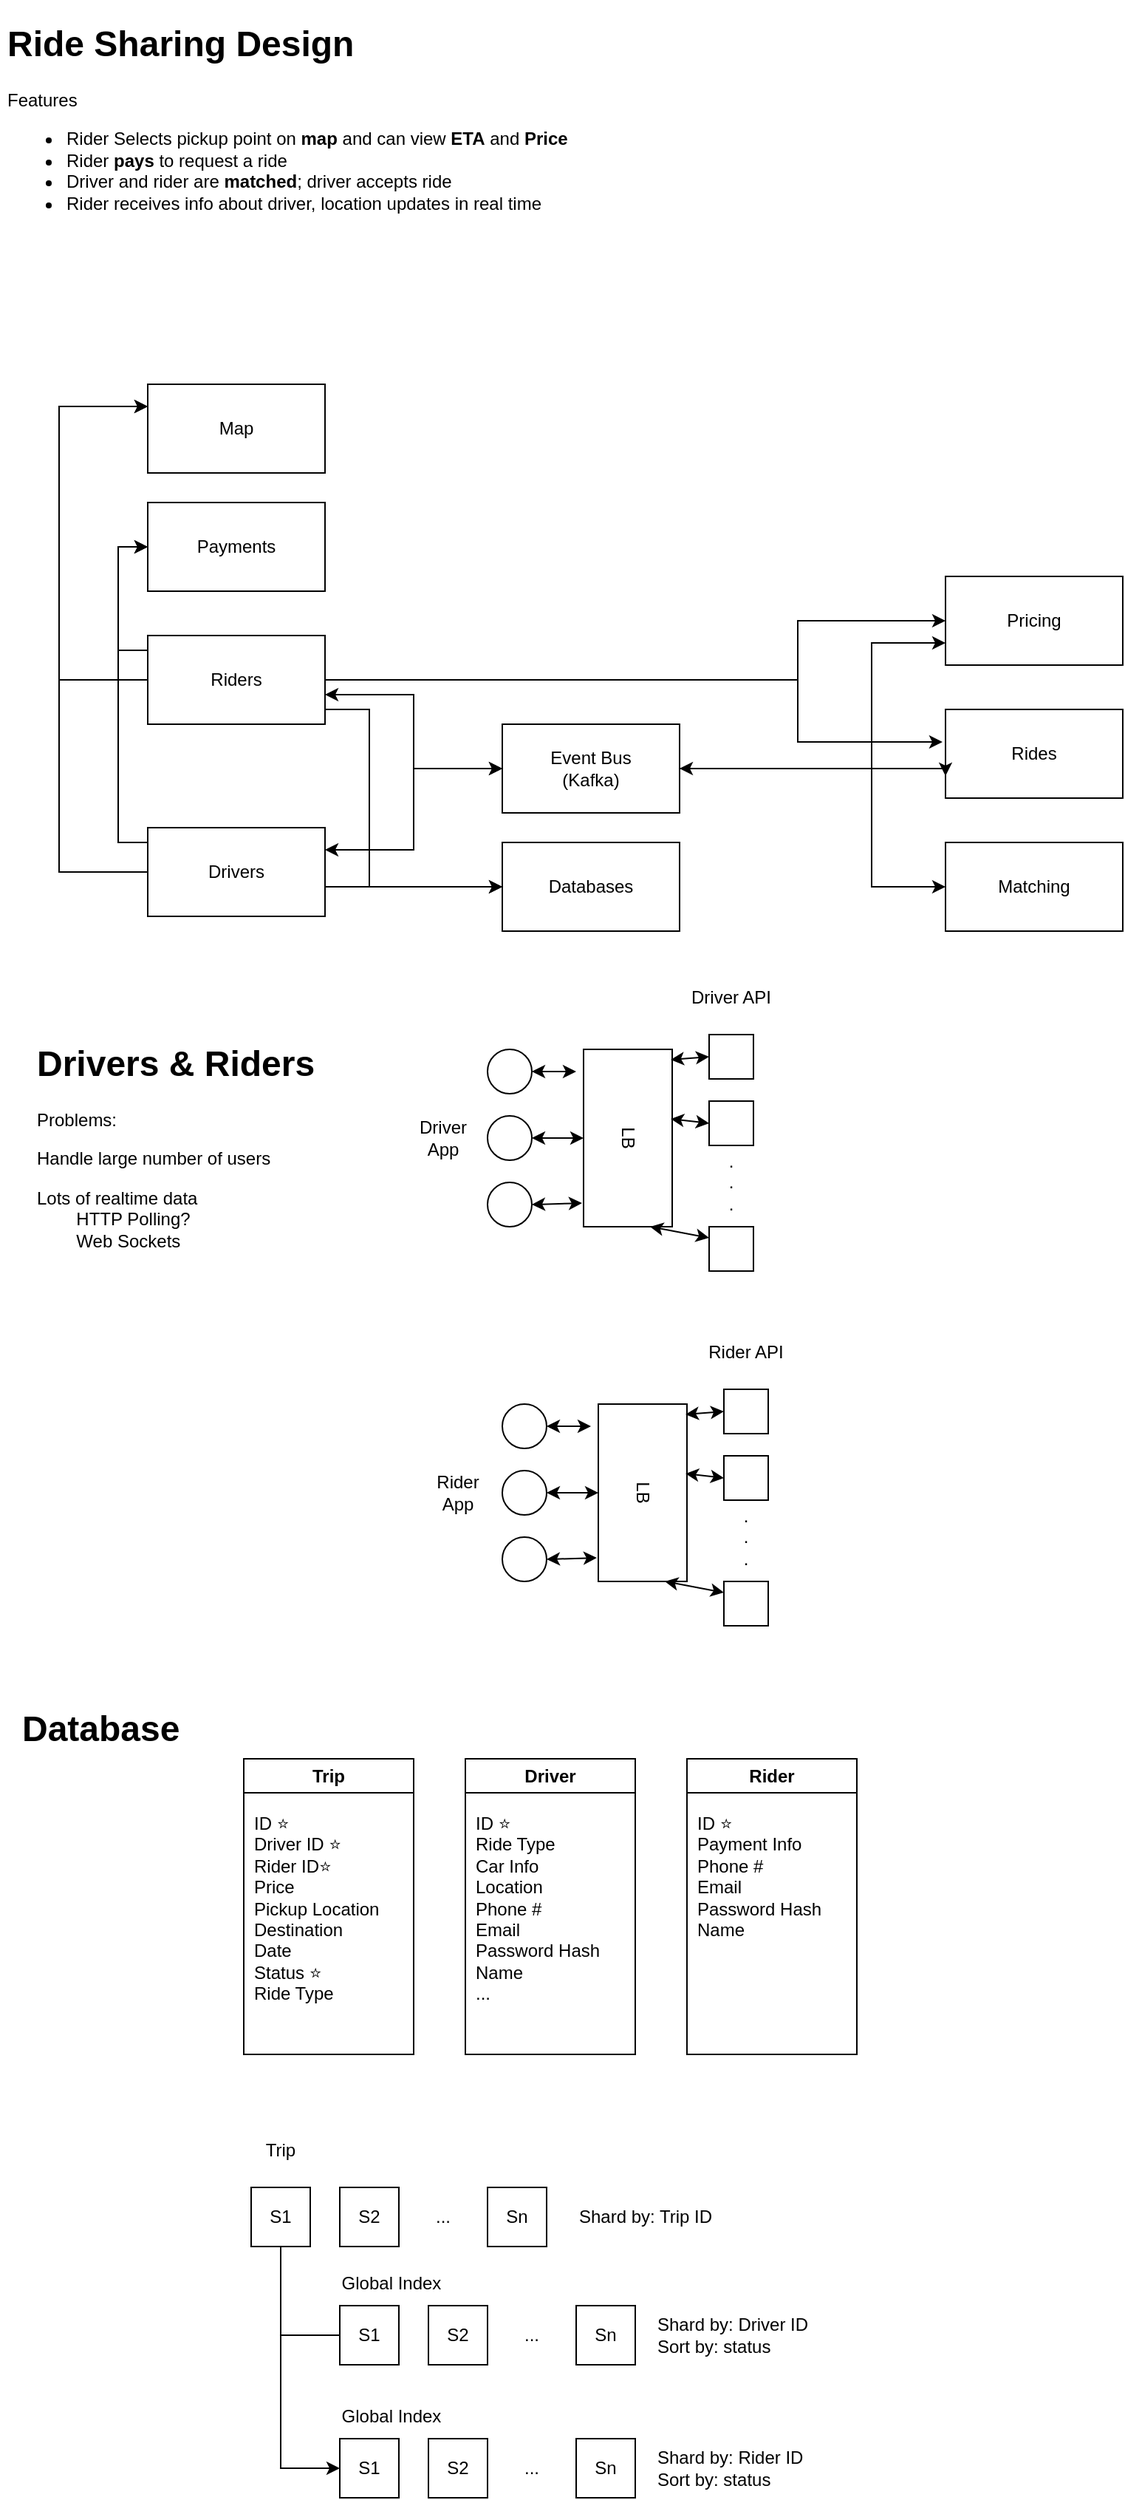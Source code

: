 <mxfile version="21.7.5" type="github">
  <diagram name="Page-1" id="KA8IzhF5zA2UNJxtgb1T">
    <mxGraphModel dx="1234" dy="2257" grid="1" gridSize="10" guides="1" tooltips="1" connect="1" arrows="1" fold="1" page="1" pageScale="1" pageWidth="850" pageHeight="1100" math="0" shadow="0">
      <root>
        <mxCell id="0" />
        <mxCell id="1" parent="0" />
        <mxCell id="UWBLpbuy_BXsXwBFiNBB-16" style="edgeStyle=orthogonalEdgeStyle;rounded=0;orthogonalLoop=1;jettySize=auto;html=1;entryX=0;entryY=0.5;entryDx=0;entryDy=0;" edge="1" parent="1" source="UWBLpbuy_BXsXwBFiNBB-3" target="UWBLpbuy_BXsXwBFiNBB-5">
          <mxGeometry relative="1" as="geometry">
            <mxPoint x="340" y="470" as="targetPoint" />
            <Array as="points">
              <mxPoint x="250" y="470" />
              <mxPoint x="250" y="590" />
            </Array>
          </mxGeometry>
        </mxCell>
        <mxCell id="UWBLpbuy_BXsXwBFiNBB-18" style="edgeStyle=orthogonalEdgeStyle;rounded=0;orthogonalLoop=1;jettySize=auto;html=1;entryX=0;entryY=0.5;entryDx=0;entryDy=0;startArrow=classic;startFill=1;" edge="1" parent="1" source="UWBLpbuy_BXsXwBFiNBB-3" target="UWBLpbuy_BXsXwBFiNBB-12">
          <mxGeometry relative="1" as="geometry">
            <Array as="points">
              <mxPoint x="280" y="460" />
              <mxPoint x="280" y="510" />
            </Array>
          </mxGeometry>
        </mxCell>
        <mxCell id="UWBLpbuy_BXsXwBFiNBB-20" style="edgeStyle=orthogonalEdgeStyle;rounded=0;orthogonalLoop=1;jettySize=auto;html=1;entryX=0;entryY=0.5;entryDx=0;entryDy=0;" edge="1" parent="1" source="UWBLpbuy_BXsXwBFiNBB-3" target="UWBLpbuy_BXsXwBFiNBB-8">
          <mxGeometry relative="1" as="geometry">
            <Array as="points">
              <mxPoint x="80" y="430" />
              <mxPoint x="80" y="360" />
            </Array>
          </mxGeometry>
        </mxCell>
        <mxCell id="UWBLpbuy_BXsXwBFiNBB-22" style="edgeStyle=orthogonalEdgeStyle;rounded=0;orthogonalLoop=1;jettySize=auto;html=1;entryX=0;entryY=0.25;entryDx=0;entryDy=0;" edge="1" parent="1" source="UWBLpbuy_BXsXwBFiNBB-3" target="UWBLpbuy_BXsXwBFiNBB-7">
          <mxGeometry relative="1" as="geometry">
            <Array as="points">
              <mxPoint x="40" y="450" />
              <mxPoint x="40" y="265" />
            </Array>
          </mxGeometry>
        </mxCell>
        <mxCell id="UWBLpbuy_BXsXwBFiNBB-24" style="edgeStyle=orthogonalEdgeStyle;rounded=0;orthogonalLoop=1;jettySize=auto;html=1;entryX=0;entryY=0.5;entryDx=0;entryDy=0;" edge="1" parent="1" source="UWBLpbuy_BXsXwBFiNBB-3" target="UWBLpbuy_BXsXwBFiNBB-9">
          <mxGeometry relative="1" as="geometry">
            <Array as="points">
              <mxPoint x="540" y="450" />
              <mxPoint x="540" y="410" />
            </Array>
          </mxGeometry>
        </mxCell>
        <mxCell id="UWBLpbuy_BXsXwBFiNBB-25" style="edgeStyle=orthogonalEdgeStyle;rounded=0;orthogonalLoop=1;jettySize=auto;html=1;entryX=-0.017;entryY=0.367;entryDx=0;entryDy=0;entryPerimeter=0;" edge="1" parent="1" source="UWBLpbuy_BXsXwBFiNBB-3" target="UWBLpbuy_BXsXwBFiNBB-10">
          <mxGeometry relative="1" as="geometry">
            <Array as="points">
              <mxPoint x="540" y="450" />
              <mxPoint x="540" y="492" />
            </Array>
          </mxGeometry>
        </mxCell>
        <mxCell id="UWBLpbuy_BXsXwBFiNBB-3" value="Riders" style="rounded=0;whiteSpace=wrap;html=1;" vertex="1" parent="1">
          <mxGeometry x="100" y="420" width="120" height="60" as="geometry" />
        </mxCell>
        <mxCell id="UWBLpbuy_BXsXwBFiNBB-19" style="edgeStyle=orthogonalEdgeStyle;rounded=0;orthogonalLoop=1;jettySize=auto;html=1;entryX=0;entryY=0.5;entryDx=0;entryDy=0;" edge="1" parent="1" source="UWBLpbuy_BXsXwBFiNBB-4" target="UWBLpbuy_BXsXwBFiNBB-8">
          <mxGeometry relative="1" as="geometry">
            <Array as="points">
              <mxPoint x="80" y="560" />
              <mxPoint x="80" y="360" />
            </Array>
          </mxGeometry>
        </mxCell>
        <mxCell id="UWBLpbuy_BXsXwBFiNBB-21" style="edgeStyle=orthogonalEdgeStyle;rounded=0;orthogonalLoop=1;jettySize=auto;html=1;entryX=0;entryY=0.25;entryDx=0;entryDy=0;" edge="1" parent="1" source="UWBLpbuy_BXsXwBFiNBB-4" target="UWBLpbuy_BXsXwBFiNBB-7">
          <mxGeometry relative="1" as="geometry">
            <Array as="points">
              <mxPoint x="40" y="580" />
              <mxPoint x="40" y="265" />
            </Array>
          </mxGeometry>
        </mxCell>
        <mxCell id="UWBLpbuy_BXsXwBFiNBB-4" value="Drivers" style="rounded=0;whiteSpace=wrap;html=1;" vertex="1" parent="1">
          <mxGeometry x="100" y="550" width="120" height="60" as="geometry" />
        </mxCell>
        <mxCell id="UWBLpbuy_BXsXwBFiNBB-5" value="Databases" style="rounded=0;whiteSpace=wrap;html=1;" vertex="1" parent="1">
          <mxGeometry x="340" y="560" width="120" height="60" as="geometry" />
        </mxCell>
        <mxCell id="UWBLpbuy_BXsXwBFiNBB-7" value="Map" style="rounded=0;whiteSpace=wrap;html=1;" vertex="1" parent="1">
          <mxGeometry x="100" y="250" width="120" height="60" as="geometry" />
        </mxCell>
        <mxCell id="UWBLpbuy_BXsXwBFiNBB-15" style="rounded=0;orthogonalLoop=1;jettySize=auto;html=1;entryX=0;entryY=0.5;entryDx=0;entryDy=0;edgeStyle=orthogonalEdgeStyle;exitX=1;exitY=0.5;exitDx=0;exitDy=0;" edge="1" parent="1" source="UWBLpbuy_BXsXwBFiNBB-4" target="UWBLpbuy_BXsXwBFiNBB-5">
          <mxGeometry relative="1" as="geometry">
            <Array as="points">
              <mxPoint x="220" y="590" />
            </Array>
          </mxGeometry>
        </mxCell>
        <mxCell id="UWBLpbuy_BXsXwBFiNBB-17" style="edgeStyle=orthogonalEdgeStyle;rounded=0;orthogonalLoop=1;jettySize=auto;html=1;entryX=0;entryY=0.5;entryDx=0;entryDy=0;startArrow=classic;startFill=1;exitX=1;exitY=0.25;exitDx=0;exitDy=0;" edge="1" parent="1" source="UWBLpbuy_BXsXwBFiNBB-4" target="UWBLpbuy_BXsXwBFiNBB-12">
          <mxGeometry relative="1" as="geometry" />
        </mxCell>
        <mxCell id="UWBLpbuy_BXsXwBFiNBB-8" value="Payments" style="rounded=0;whiteSpace=wrap;html=1;" vertex="1" parent="1">
          <mxGeometry x="100" y="330" width="120" height="60" as="geometry" />
        </mxCell>
        <mxCell id="UWBLpbuy_BXsXwBFiNBB-9" value="Pricing" style="rounded=0;whiteSpace=wrap;html=1;" vertex="1" parent="1">
          <mxGeometry x="640" y="380" width="120" height="60" as="geometry" />
        </mxCell>
        <mxCell id="UWBLpbuy_BXsXwBFiNBB-10" value="Rides" style="rounded=0;whiteSpace=wrap;html=1;" vertex="1" parent="1">
          <mxGeometry x="640" y="470" width="120" height="60" as="geometry" />
        </mxCell>
        <mxCell id="UWBLpbuy_BXsXwBFiNBB-11" value="Matching" style="rounded=0;whiteSpace=wrap;html=1;" vertex="1" parent="1">
          <mxGeometry x="640" y="560" width="120" height="60" as="geometry" />
        </mxCell>
        <mxCell id="UWBLpbuy_BXsXwBFiNBB-23" style="edgeStyle=orthogonalEdgeStyle;rounded=0;orthogonalLoop=1;jettySize=auto;html=1;startArrow=classic;startFill=1;entryX=0;entryY=0.75;entryDx=0;entryDy=0;" edge="1" parent="1" source="UWBLpbuy_BXsXwBFiNBB-12" target="UWBLpbuy_BXsXwBFiNBB-10">
          <mxGeometry relative="1" as="geometry">
            <Array as="points">
              <mxPoint x="640" y="510" />
            </Array>
          </mxGeometry>
        </mxCell>
        <mxCell id="UWBLpbuy_BXsXwBFiNBB-26" style="edgeStyle=orthogonalEdgeStyle;rounded=0;orthogonalLoop=1;jettySize=auto;html=1;entryX=0;entryY=0.75;entryDx=0;entryDy=0;" edge="1" parent="1" source="UWBLpbuy_BXsXwBFiNBB-12" target="UWBLpbuy_BXsXwBFiNBB-9">
          <mxGeometry relative="1" as="geometry">
            <Array as="points">
              <mxPoint x="590" y="510" />
              <mxPoint x="590" y="425" />
            </Array>
          </mxGeometry>
        </mxCell>
        <mxCell id="UWBLpbuy_BXsXwBFiNBB-27" style="edgeStyle=orthogonalEdgeStyle;rounded=0;orthogonalLoop=1;jettySize=auto;html=1;entryX=0;entryY=0.5;entryDx=0;entryDy=0;" edge="1" parent="1" source="UWBLpbuy_BXsXwBFiNBB-12" target="UWBLpbuy_BXsXwBFiNBB-11">
          <mxGeometry relative="1" as="geometry">
            <Array as="points">
              <mxPoint x="590" y="510" />
              <mxPoint x="590" y="590" />
            </Array>
          </mxGeometry>
        </mxCell>
        <mxCell id="UWBLpbuy_BXsXwBFiNBB-12" value="Event Bus&lt;br&gt;(Kafka)" style="rounded=0;whiteSpace=wrap;html=1;" vertex="1" parent="1">
          <mxGeometry x="340" y="480" width="120" height="60" as="geometry" />
        </mxCell>
        <mxCell id="UWBLpbuy_BXsXwBFiNBB-28" value="&lt;h1&gt;Drivers &amp;amp; Riders&lt;/h1&gt;&lt;p&gt;Problems:&lt;/p&gt;&lt;p&gt;Handle large number of users&lt;/p&gt;&lt;p&gt;Lots of realtime data&lt;br&gt;&lt;span style=&quot;white-space: pre;&quot;&gt;&#x9;&lt;/span&gt;HTTP Polling?&lt;br&gt;&lt;span style=&quot;white-space: pre;&quot;&gt;&#x9;&lt;/span&gt;Web Sockets&lt;br&gt;&lt;/p&gt;" style="text;html=1;strokeColor=none;fillColor=none;spacing=5;spacingTop=-20;whiteSpace=wrap;overflow=hidden;rounded=0;" vertex="1" parent="1">
          <mxGeometry x="20" y="690" width="240" height="160" as="geometry" />
        </mxCell>
        <mxCell id="UWBLpbuy_BXsXwBFiNBB-29" value="&lt;h1&gt;Ride Sharing Design&lt;/h1&gt;&lt;p&gt;Features&lt;br style=&quot;border-color: var(--border-color);&quot;&gt;&lt;/p&gt;&lt;ul style=&quot;border-color: var(--border-color);&quot;&gt;&lt;li style=&quot;border-color: var(--border-color);&quot;&gt;Rider Selects pickup point on&amp;nbsp;&lt;b style=&quot;border-color: var(--border-color);&quot;&gt;map&lt;/b&gt;&amp;nbsp;and can view&amp;nbsp;&lt;b style=&quot;border-color: var(--border-color);&quot;&gt;ETA&amp;nbsp;&lt;/b&gt;and&amp;nbsp;&lt;b style=&quot;border-color: var(--border-color);&quot;&gt;Price&lt;/b&gt;&lt;/li&gt;&lt;li style=&quot;border-color: var(--border-color);&quot;&gt;Rider&amp;nbsp;&lt;b style=&quot;border-color: var(--border-color);&quot;&gt;pays&lt;/b&gt;&amp;nbsp;to request a ride&lt;/li&gt;&lt;li style=&quot;border-color: var(--border-color);&quot;&gt;Driver and rider are&amp;nbsp;&lt;b style=&quot;border-color: var(--border-color);&quot;&gt;matched&lt;/b&gt;; driver accepts ride&lt;/li&gt;&lt;li style=&quot;border-color: var(--border-color);&quot;&gt;Rider receives info about driver, location updates in real time&lt;/li&gt;&lt;/ul&gt;" style="text;html=1;strokeColor=none;fillColor=none;spacing=5;spacingTop=-20;whiteSpace=wrap;overflow=hidden;rounded=0;" vertex="1" parent="1">
          <mxGeometry width="400" height="200" as="geometry" />
        </mxCell>
        <mxCell id="UWBLpbuy_BXsXwBFiNBB-30" value="LB" style="rounded=0;whiteSpace=wrap;html=1;rotation=90;" vertex="1" parent="1">
          <mxGeometry x="365" y="730" width="120" height="60" as="geometry" />
        </mxCell>
        <mxCell id="UWBLpbuy_BXsXwBFiNBB-31" value="" style="ellipse;whiteSpace=wrap;html=1;aspect=fixed;" vertex="1" parent="1">
          <mxGeometry x="330" y="700" width="30" height="30" as="geometry" />
        </mxCell>
        <mxCell id="UWBLpbuy_BXsXwBFiNBB-32" value="" style="ellipse;whiteSpace=wrap;html=1;aspect=fixed;" vertex="1" parent="1">
          <mxGeometry x="330" y="745" width="30" height="30" as="geometry" />
        </mxCell>
        <mxCell id="UWBLpbuy_BXsXwBFiNBB-33" value="" style="ellipse;whiteSpace=wrap;html=1;aspect=fixed;" vertex="1" parent="1">
          <mxGeometry x="330" y="790" width="30" height="30" as="geometry" />
        </mxCell>
        <mxCell id="UWBLpbuy_BXsXwBFiNBB-34" value="Driver&lt;br&gt;App" style="text;html=1;strokeColor=none;fillColor=none;align=center;verticalAlign=middle;whiteSpace=wrap;rounded=0;" vertex="1" parent="1">
          <mxGeometry x="270" y="745" width="60" height="30" as="geometry" />
        </mxCell>
        <mxCell id="UWBLpbuy_BXsXwBFiNBB-35" value="" style="endArrow=classic;startArrow=classic;html=1;rounded=0;exitX=1;exitY=0.5;exitDx=0;exitDy=0;" edge="1" parent="1" source="UWBLpbuy_BXsXwBFiNBB-31">
          <mxGeometry width="50" height="50" relative="1" as="geometry">
            <mxPoint x="400" y="960" as="sourcePoint" />
            <mxPoint x="390" y="715" as="targetPoint" />
          </mxGeometry>
        </mxCell>
        <mxCell id="UWBLpbuy_BXsXwBFiNBB-36" value="" style="endArrow=classic;startArrow=classic;html=1;rounded=0;exitX=1;exitY=0.5;exitDx=0;exitDy=0;entryX=0.5;entryY=1;entryDx=0;entryDy=0;" edge="1" parent="1" source="UWBLpbuy_BXsXwBFiNBB-32" target="UWBLpbuy_BXsXwBFiNBB-30">
          <mxGeometry width="50" height="50" relative="1" as="geometry">
            <mxPoint x="370" y="725" as="sourcePoint" />
            <mxPoint x="400" y="725" as="targetPoint" />
          </mxGeometry>
        </mxCell>
        <mxCell id="UWBLpbuy_BXsXwBFiNBB-37" value="" style="endArrow=classic;startArrow=classic;html=1;rounded=0;exitX=1;exitY=0.5;exitDx=0;exitDy=0;entryX=0.867;entryY=1.017;entryDx=0;entryDy=0;entryPerimeter=0;" edge="1" parent="1" source="UWBLpbuy_BXsXwBFiNBB-33" target="UWBLpbuy_BXsXwBFiNBB-30">
          <mxGeometry width="50" height="50" relative="1" as="geometry">
            <mxPoint x="380" y="735" as="sourcePoint" />
            <mxPoint x="410" y="735" as="targetPoint" />
          </mxGeometry>
        </mxCell>
        <mxCell id="UWBLpbuy_BXsXwBFiNBB-41" value="" style="rounded=0;whiteSpace=wrap;html=1;" vertex="1" parent="1">
          <mxGeometry x="480" y="690" width="30" height="30" as="geometry" />
        </mxCell>
        <mxCell id="UWBLpbuy_BXsXwBFiNBB-43" value="" style="rounded=0;whiteSpace=wrap;html=1;" vertex="1" parent="1">
          <mxGeometry x="480" y="735" width="30" height="30" as="geometry" />
        </mxCell>
        <mxCell id="UWBLpbuy_BXsXwBFiNBB-44" value="" style="rounded=0;whiteSpace=wrap;html=1;" vertex="1" parent="1">
          <mxGeometry x="480" y="820" width="30" height="30" as="geometry" />
        </mxCell>
        <mxCell id="UWBLpbuy_BXsXwBFiNBB-45" value=".&lt;br&gt;.&lt;br&gt;." style="text;html=1;strokeColor=none;fillColor=none;align=center;verticalAlign=middle;whiteSpace=wrap;rounded=0;" vertex="1" parent="1">
          <mxGeometry x="465" y="775" width="60" height="30" as="geometry" />
        </mxCell>
        <mxCell id="UWBLpbuy_BXsXwBFiNBB-46" value="Driver API" style="text;html=1;strokeColor=none;fillColor=none;align=center;verticalAlign=middle;whiteSpace=wrap;rounded=0;" vertex="1" parent="1">
          <mxGeometry x="465" y="650" width="60" height="30" as="geometry" />
        </mxCell>
        <mxCell id="UWBLpbuy_BXsXwBFiNBB-47" value="" style="endArrow=classic;startArrow=classic;html=1;rounded=0;entryX=0;entryY=0.5;entryDx=0;entryDy=0;exitX=0.058;exitY=0.017;exitDx=0;exitDy=0;exitPerimeter=0;" edge="1" parent="1" source="UWBLpbuy_BXsXwBFiNBB-30" target="UWBLpbuy_BXsXwBFiNBB-41">
          <mxGeometry width="50" height="50" relative="1" as="geometry">
            <mxPoint x="400" y="960" as="sourcePoint" />
            <mxPoint x="450" y="910" as="targetPoint" />
          </mxGeometry>
        </mxCell>
        <mxCell id="UWBLpbuy_BXsXwBFiNBB-48" value="" style="endArrow=classic;startArrow=classic;html=1;rounded=0;entryX=0;entryY=0.5;entryDx=0;entryDy=0;exitX=0.392;exitY=0.017;exitDx=0;exitDy=0;exitPerimeter=0;" edge="1" parent="1" source="UWBLpbuy_BXsXwBFiNBB-30" target="UWBLpbuy_BXsXwBFiNBB-43">
          <mxGeometry width="50" height="50" relative="1" as="geometry">
            <mxPoint x="400" y="960" as="sourcePoint" />
            <mxPoint x="450" y="910" as="targetPoint" />
          </mxGeometry>
        </mxCell>
        <mxCell id="UWBLpbuy_BXsXwBFiNBB-49" value="" style="endArrow=classic;startArrow=classic;html=1;rounded=0;entryX=0;entryY=0.25;entryDx=0;entryDy=0;exitX=1;exitY=0.25;exitDx=0;exitDy=0;" edge="1" parent="1" source="UWBLpbuy_BXsXwBFiNBB-30" target="UWBLpbuy_BXsXwBFiNBB-44">
          <mxGeometry width="50" height="50" relative="1" as="geometry">
            <mxPoint x="400" y="960" as="sourcePoint" />
            <mxPoint x="450" y="910" as="targetPoint" />
          </mxGeometry>
        </mxCell>
        <mxCell id="UWBLpbuy_BXsXwBFiNBB-50" value="LB" style="rounded=0;whiteSpace=wrap;html=1;rotation=90;" vertex="1" parent="1">
          <mxGeometry x="375" y="970" width="120" height="60" as="geometry" />
        </mxCell>
        <mxCell id="UWBLpbuy_BXsXwBFiNBB-51" value="" style="ellipse;whiteSpace=wrap;html=1;aspect=fixed;" vertex="1" parent="1">
          <mxGeometry x="340" y="940" width="30" height="30" as="geometry" />
        </mxCell>
        <mxCell id="UWBLpbuy_BXsXwBFiNBB-52" value="" style="ellipse;whiteSpace=wrap;html=1;aspect=fixed;" vertex="1" parent="1">
          <mxGeometry x="340" y="985" width="30" height="30" as="geometry" />
        </mxCell>
        <mxCell id="UWBLpbuy_BXsXwBFiNBB-53" value="" style="ellipse;whiteSpace=wrap;html=1;aspect=fixed;" vertex="1" parent="1">
          <mxGeometry x="340" y="1030" width="30" height="30" as="geometry" />
        </mxCell>
        <mxCell id="UWBLpbuy_BXsXwBFiNBB-54" value="Rider&lt;br&gt;App" style="text;html=1;strokeColor=none;fillColor=none;align=center;verticalAlign=middle;whiteSpace=wrap;rounded=0;" vertex="1" parent="1">
          <mxGeometry x="280" y="985" width="60" height="30" as="geometry" />
        </mxCell>
        <mxCell id="UWBLpbuy_BXsXwBFiNBB-55" value="" style="endArrow=classic;startArrow=classic;html=1;rounded=0;exitX=1;exitY=0.5;exitDx=0;exitDy=0;" edge="1" parent="1" source="UWBLpbuy_BXsXwBFiNBB-51">
          <mxGeometry width="50" height="50" relative="1" as="geometry">
            <mxPoint x="410" y="1200" as="sourcePoint" />
            <mxPoint x="400" y="955" as="targetPoint" />
          </mxGeometry>
        </mxCell>
        <mxCell id="UWBLpbuy_BXsXwBFiNBB-56" value="" style="endArrow=classic;startArrow=classic;html=1;rounded=0;exitX=1;exitY=0.5;exitDx=0;exitDy=0;entryX=0.5;entryY=1;entryDx=0;entryDy=0;" edge="1" parent="1" source="UWBLpbuy_BXsXwBFiNBB-52" target="UWBLpbuy_BXsXwBFiNBB-50">
          <mxGeometry width="50" height="50" relative="1" as="geometry">
            <mxPoint x="380" y="965" as="sourcePoint" />
            <mxPoint x="410" y="965" as="targetPoint" />
          </mxGeometry>
        </mxCell>
        <mxCell id="UWBLpbuy_BXsXwBFiNBB-57" value="" style="endArrow=classic;startArrow=classic;html=1;rounded=0;exitX=1;exitY=0.5;exitDx=0;exitDy=0;entryX=0.867;entryY=1.017;entryDx=0;entryDy=0;entryPerimeter=0;" edge="1" parent="1" source="UWBLpbuy_BXsXwBFiNBB-53" target="UWBLpbuy_BXsXwBFiNBB-50">
          <mxGeometry width="50" height="50" relative="1" as="geometry">
            <mxPoint x="390" y="975" as="sourcePoint" />
            <mxPoint x="420" y="975" as="targetPoint" />
          </mxGeometry>
        </mxCell>
        <mxCell id="UWBLpbuy_BXsXwBFiNBB-58" value="" style="rounded=0;whiteSpace=wrap;html=1;" vertex="1" parent="1">
          <mxGeometry x="490" y="930" width="30" height="30" as="geometry" />
        </mxCell>
        <mxCell id="UWBLpbuy_BXsXwBFiNBB-59" value="" style="rounded=0;whiteSpace=wrap;html=1;" vertex="1" parent="1">
          <mxGeometry x="490" y="975" width="30" height="30" as="geometry" />
        </mxCell>
        <mxCell id="UWBLpbuy_BXsXwBFiNBB-60" value="" style="rounded=0;whiteSpace=wrap;html=1;" vertex="1" parent="1">
          <mxGeometry x="490" y="1060" width="30" height="30" as="geometry" />
        </mxCell>
        <mxCell id="UWBLpbuy_BXsXwBFiNBB-61" value=".&lt;br&gt;.&lt;br&gt;." style="text;html=1;strokeColor=none;fillColor=none;align=center;verticalAlign=middle;whiteSpace=wrap;rounded=0;" vertex="1" parent="1">
          <mxGeometry x="475" y="1015" width="60" height="30" as="geometry" />
        </mxCell>
        <mxCell id="UWBLpbuy_BXsXwBFiNBB-62" value="Rider API" style="text;html=1;strokeColor=none;fillColor=none;align=center;verticalAlign=middle;whiteSpace=wrap;rounded=0;" vertex="1" parent="1">
          <mxGeometry x="475" y="890" width="60" height="30" as="geometry" />
        </mxCell>
        <mxCell id="UWBLpbuy_BXsXwBFiNBB-63" value="" style="endArrow=classic;startArrow=classic;html=1;rounded=0;entryX=0;entryY=0.5;entryDx=0;entryDy=0;exitX=0.058;exitY=0.017;exitDx=0;exitDy=0;exitPerimeter=0;" edge="1" parent="1" source="UWBLpbuy_BXsXwBFiNBB-50" target="UWBLpbuy_BXsXwBFiNBB-58">
          <mxGeometry width="50" height="50" relative="1" as="geometry">
            <mxPoint x="410" y="1200" as="sourcePoint" />
            <mxPoint x="460" y="1150" as="targetPoint" />
          </mxGeometry>
        </mxCell>
        <mxCell id="UWBLpbuy_BXsXwBFiNBB-64" value="" style="endArrow=classic;startArrow=classic;html=1;rounded=0;entryX=0;entryY=0.5;entryDx=0;entryDy=0;exitX=0.392;exitY=0.017;exitDx=0;exitDy=0;exitPerimeter=0;" edge="1" parent="1" source="UWBLpbuy_BXsXwBFiNBB-50" target="UWBLpbuy_BXsXwBFiNBB-59">
          <mxGeometry width="50" height="50" relative="1" as="geometry">
            <mxPoint x="410" y="1200" as="sourcePoint" />
            <mxPoint x="460" y="1150" as="targetPoint" />
          </mxGeometry>
        </mxCell>
        <mxCell id="UWBLpbuy_BXsXwBFiNBB-65" value="" style="endArrow=classic;startArrow=classic;html=1;rounded=0;entryX=0;entryY=0.25;entryDx=0;entryDy=0;exitX=1;exitY=0.25;exitDx=0;exitDy=0;" edge="1" parent="1" source="UWBLpbuy_BXsXwBFiNBB-50" target="UWBLpbuy_BXsXwBFiNBB-60">
          <mxGeometry width="50" height="50" relative="1" as="geometry">
            <mxPoint x="410" y="1200" as="sourcePoint" />
            <mxPoint x="460" y="1150" as="targetPoint" />
          </mxGeometry>
        </mxCell>
        <mxCell id="UWBLpbuy_BXsXwBFiNBB-66" value="&lt;h1&gt;Database&lt;/h1&gt;&lt;div&gt;&lt;br&gt;&lt;/div&gt;" style="text;html=1;strokeColor=none;fillColor=none;spacing=5;spacingTop=-20;whiteSpace=wrap;overflow=hidden;rounded=0;" vertex="1" parent="1">
          <mxGeometry x="10" y="1140" width="190" height="120" as="geometry" />
        </mxCell>
        <mxCell id="UWBLpbuy_BXsXwBFiNBB-71" value="Trip" style="swimlane;whiteSpace=wrap;html=1;" vertex="1" parent="1">
          <mxGeometry x="165" y="1180" width="115" height="200" as="geometry" />
        </mxCell>
        <mxCell id="UWBLpbuy_BXsXwBFiNBB-72" value="ID ⭐️&lt;br&gt;Driver ID ⭐️&lt;br&gt;Rider ID⭐️&lt;br&gt;Price&lt;br&gt;Pickup Location&lt;br&gt;Destination&lt;br&gt;Date&lt;br&gt;Status ⭐️&lt;br&gt;Ride Type" style="text;html=1;align=left;verticalAlign=top;resizable=0;points=[];autosize=1;strokeColor=none;fillColor=none;horizontal=1;" vertex="1" parent="UWBLpbuy_BXsXwBFiNBB-71">
          <mxGeometry x="5" y="30" width="110" height="140" as="geometry" />
        </mxCell>
        <mxCell id="UWBLpbuy_BXsXwBFiNBB-75" value="Driver" style="swimlane;whiteSpace=wrap;html=1;" vertex="1" parent="1">
          <mxGeometry x="315" y="1180" width="115" height="200" as="geometry" />
        </mxCell>
        <mxCell id="UWBLpbuy_BXsXwBFiNBB-76" value="ID ⭐️&lt;br&gt;Ride Type&lt;br&gt;Car Info&lt;br&gt;Location&lt;br&gt;Phone #&lt;br&gt;Email&lt;br&gt;Password Hash&lt;br&gt;Name&lt;br&gt;..." style="text;html=1;align=left;verticalAlign=top;resizable=0;points=[];autosize=1;strokeColor=none;fillColor=none;horizontal=1;" vertex="1" parent="UWBLpbuy_BXsXwBFiNBB-75">
          <mxGeometry x="5" y="30" width="110" height="140" as="geometry" />
        </mxCell>
        <mxCell id="UWBLpbuy_BXsXwBFiNBB-77" value="Rider" style="swimlane;whiteSpace=wrap;html=1;" vertex="1" parent="1">
          <mxGeometry x="465" y="1180" width="115" height="200" as="geometry" />
        </mxCell>
        <mxCell id="UWBLpbuy_BXsXwBFiNBB-78" value="ID ⭐️&lt;br&gt;Payment Info&lt;br&gt;Phone #&lt;br&gt;Email&lt;br&gt;Password Hash&lt;br&gt;Name" style="text;html=1;align=left;verticalAlign=top;resizable=0;points=[];autosize=1;strokeColor=none;fillColor=none;horizontal=1;" vertex="1" parent="UWBLpbuy_BXsXwBFiNBB-77">
          <mxGeometry x="5" y="30" width="110" height="100" as="geometry" />
        </mxCell>
        <mxCell id="UWBLpbuy_BXsXwBFiNBB-81" value="Trip" style="text;html=1;strokeColor=none;fillColor=none;align=center;verticalAlign=middle;whiteSpace=wrap;rounded=0;" vertex="1" parent="1">
          <mxGeometry x="160" y="1430" width="60" height="30" as="geometry" />
        </mxCell>
        <mxCell id="UWBLpbuy_BXsXwBFiNBB-105" style="edgeStyle=orthogonalEdgeStyle;rounded=0;orthogonalLoop=1;jettySize=auto;html=1;entryX=0;entryY=0.5;entryDx=0;entryDy=0;" edge="1" parent="1" source="UWBLpbuy_BXsXwBFiNBB-83" target="UWBLpbuy_BXsXwBFiNBB-100">
          <mxGeometry relative="1" as="geometry">
            <Array as="points">
              <mxPoint x="190" y="1660" />
            </Array>
          </mxGeometry>
        </mxCell>
        <mxCell id="UWBLpbuy_BXsXwBFiNBB-83" value="S1" style="whiteSpace=wrap;html=1;aspect=fixed;" vertex="1" parent="1">
          <mxGeometry x="170" y="1470" width="40" height="40" as="geometry" />
        </mxCell>
        <mxCell id="UWBLpbuy_BXsXwBFiNBB-84" value="S2" style="whiteSpace=wrap;html=1;aspect=fixed;" vertex="1" parent="1">
          <mxGeometry x="230" y="1470" width="40" height="40" as="geometry" />
        </mxCell>
        <mxCell id="UWBLpbuy_BXsXwBFiNBB-85" value="Sn" style="whiteSpace=wrap;html=1;aspect=fixed;" vertex="1" parent="1">
          <mxGeometry x="330" y="1470" width="40" height="40" as="geometry" />
        </mxCell>
        <mxCell id="UWBLpbuy_BXsXwBFiNBB-87" value="..." style="text;html=1;strokeColor=none;fillColor=none;align=center;verticalAlign=middle;whiteSpace=wrap;rounded=0;" vertex="1" parent="1">
          <mxGeometry x="270" y="1475" width="60" height="30" as="geometry" />
        </mxCell>
        <mxCell id="UWBLpbuy_BXsXwBFiNBB-90" value="Global Index" style="text;html=1;strokeColor=none;fillColor=none;align=center;verticalAlign=middle;whiteSpace=wrap;rounded=0;" vertex="1" parent="1">
          <mxGeometry x="220" y="1520" width="90" height="30" as="geometry" />
        </mxCell>
        <mxCell id="UWBLpbuy_BXsXwBFiNBB-91" value="S1" style="whiteSpace=wrap;html=1;aspect=fixed;" vertex="1" parent="1">
          <mxGeometry x="230" y="1550" width="40" height="40" as="geometry" />
        </mxCell>
        <mxCell id="UWBLpbuy_BXsXwBFiNBB-92" value="S2" style="whiteSpace=wrap;html=1;aspect=fixed;" vertex="1" parent="1">
          <mxGeometry x="290" y="1550" width="40" height="40" as="geometry" />
        </mxCell>
        <mxCell id="UWBLpbuy_BXsXwBFiNBB-93" value="Sn" style="whiteSpace=wrap;html=1;aspect=fixed;" vertex="1" parent="1">
          <mxGeometry x="390" y="1550" width="40" height="40" as="geometry" />
        </mxCell>
        <mxCell id="UWBLpbuy_BXsXwBFiNBB-94" value="..." style="text;html=1;strokeColor=none;fillColor=none;align=center;verticalAlign=middle;whiteSpace=wrap;rounded=0;" vertex="1" parent="1">
          <mxGeometry x="330" y="1555" width="60" height="30" as="geometry" />
        </mxCell>
        <mxCell id="UWBLpbuy_BXsXwBFiNBB-99" value="Global Index" style="text;html=1;strokeColor=none;fillColor=none;align=center;verticalAlign=middle;whiteSpace=wrap;rounded=0;" vertex="1" parent="1">
          <mxGeometry x="220" y="1610" width="90" height="30" as="geometry" />
        </mxCell>
        <mxCell id="UWBLpbuy_BXsXwBFiNBB-100" value="S1" style="whiteSpace=wrap;html=1;aspect=fixed;" vertex="1" parent="1">
          <mxGeometry x="230" y="1640" width="40" height="40" as="geometry" />
        </mxCell>
        <mxCell id="UWBLpbuy_BXsXwBFiNBB-101" value="S2" style="whiteSpace=wrap;html=1;aspect=fixed;" vertex="1" parent="1">
          <mxGeometry x="290" y="1640" width="40" height="40" as="geometry" />
        </mxCell>
        <mxCell id="UWBLpbuy_BXsXwBFiNBB-102" value="Sn" style="whiteSpace=wrap;html=1;aspect=fixed;" vertex="1" parent="1">
          <mxGeometry x="390" y="1640" width="40" height="40" as="geometry" />
        </mxCell>
        <mxCell id="UWBLpbuy_BXsXwBFiNBB-103" value="..." style="text;html=1;strokeColor=none;fillColor=none;align=center;verticalAlign=middle;whiteSpace=wrap;rounded=0;" vertex="1" parent="1">
          <mxGeometry x="330" y="1645" width="60" height="30" as="geometry" />
        </mxCell>
        <mxCell id="UWBLpbuy_BXsXwBFiNBB-104" value="" style="endArrow=none;html=1;rounded=0;entryX=0.5;entryY=1;entryDx=0;entryDy=0;exitX=0;exitY=0.5;exitDx=0;exitDy=0;edgeStyle=orthogonalEdgeStyle;" edge="1" parent="1" source="UWBLpbuy_BXsXwBFiNBB-91" target="UWBLpbuy_BXsXwBFiNBB-83">
          <mxGeometry width="50" height="50" relative="1" as="geometry">
            <mxPoint x="400" y="1440" as="sourcePoint" />
            <mxPoint x="450" y="1390" as="targetPoint" />
          </mxGeometry>
        </mxCell>
        <mxCell id="UWBLpbuy_BXsXwBFiNBB-106" value="Shard by: Trip ID" style="text;html=1;strokeColor=none;fillColor=none;align=left;verticalAlign=middle;whiteSpace=wrap;rounded=0;" vertex="1" parent="1">
          <mxGeometry x="390" y="1475" width="160" height="30" as="geometry" />
        </mxCell>
        <mxCell id="UWBLpbuy_BXsXwBFiNBB-107" value="Shard by: Driver ID&lt;br&gt;Sort by: status" style="text;html=1;strokeColor=none;fillColor=none;align=left;verticalAlign=middle;whiteSpace=wrap;rounded=0;" vertex="1" parent="1">
          <mxGeometry x="442.5" y="1555" width="160" height="30" as="geometry" />
        </mxCell>
        <mxCell id="UWBLpbuy_BXsXwBFiNBB-108" value="Shard by: Rider ID&lt;br style=&quot;border-color: var(--border-color);&quot;&gt;Sort by: status" style="text;html=1;strokeColor=none;fillColor=none;align=left;verticalAlign=middle;whiteSpace=wrap;rounded=0;" vertex="1" parent="1">
          <mxGeometry x="442.5" y="1645" width="160" height="30" as="geometry" />
        </mxCell>
      </root>
    </mxGraphModel>
  </diagram>
</mxfile>
